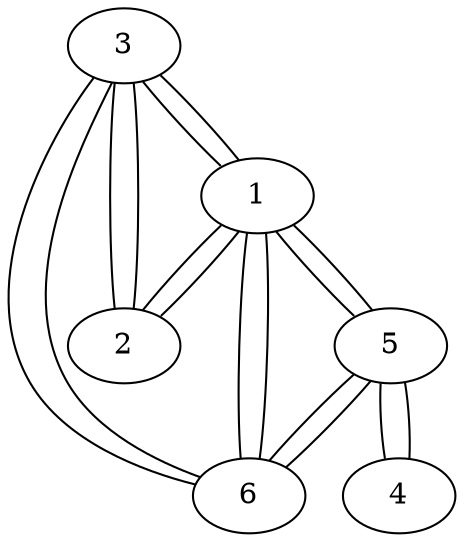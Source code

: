 graph {
	3 -- {1};
	3 -- {2};
	3 -- {6};
	4 -- {5};
	6 -- {1};
	6 -- {3};
	6 -- {5};
	5 -- {1};
	5 -- {4};
	5 -- {6};
	1 -- {2};
	1 -- {3};
	1 -- {5};
	1 -- {6};
	2 -- {1};
	2 -- {3};
}
